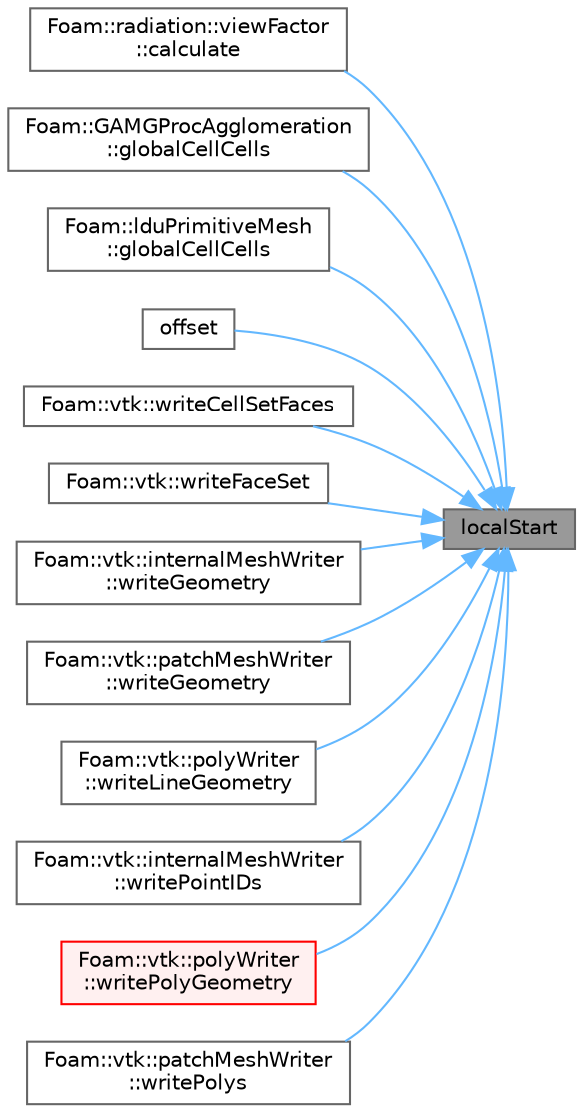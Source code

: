 digraph "localStart"
{
 // LATEX_PDF_SIZE
  bgcolor="transparent";
  edge [fontname=Helvetica,fontsize=10,labelfontname=Helvetica,labelfontsize=10];
  node [fontname=Helvetica,fontsize=10,shape=box,height=0.2,width=0.4];
  rankdir="RL";
  Node1 [id="Node000001",label="localStart",height=0.2,width=0.4,color="gray40", fillcolor="grey60", style="filled", fontcolor="black",tooltip=" "];
  Node1 -> Node2 [id="edge1_Node000001_Node000002",dir="back",color="steelblue1",style="solid",tooltip=" "];
  Node2 [id="Node000002",label="Foam::radiation::viewFactor\l::calculate",height=0.2,width=0.4,color="grey40", fillcolor="white", style="filled",URL="$classFoam_1_1radiation_1_1viewFactor.html#afe1d8348c24e6589bc7c0b3f689316a7",tooltip=" "];
  Node1 -> Node3 [id="edge2_Node000001_Node000003",dir="back",color="steelblue1",style="solid",tooltip=" "];
  Node3 [id="Node000003",label="Foam::GAMGProcAgglomeration\l::globalCellCells",height=0.2,width=0.4,color="grey40", fillcolor="white", style="filled",URL="$classFoam_1_1GAMGProcAgglomeration.html#a59b7daeb97bb6479a59cdeacff965dc5",tooltip=" "];
  Node1 -> Node4 [id="edge3_Node000001_Node000004",dir="back",color="steelblue1",style="solid",tooltip=" "];
  Node4 [id="Node000004",label="Foam::lduPrimitiveMesh\l::globalCellCells",height=0.2,width=0.4,color="grey40", fillcolor="white", style="filled",URL="$classFoam_1_1lduPrimitiveMesh.html#a2961e325df1c17c3e58594fb1a57b963",tooltip=" "];
  Node1 -> Node5 [id="edge4_Node000001_Node000005",dir="back",color="steelblue1",style="solid",tooltip=" "];
  Node5 [id="Node000005",label="offset",height=0.2,width=0.4,color="grey40", fillcolor="white", style="filled",URL="$classFoam_1_1globalIndex.html#a85d03131b32a1ede292b1e67e4b66fb0",tooltip=" "];
  Node1 -> Node6 [id="edge5_Node000001_Node000006",dir="back",color="steelblue1",style="solid",tooltip=" "];
  Node6 [id="Node000006",label="Foam::vtk::writeCellSetFaces",height=0.2,width=0.4,color="grey40", fillcolor="white", style="filled",URL="$namespaceFoam_1_1vtk.html#a9693cddd70185e4755223d2a8a834520",tooltip=" "];
  Node1 -> Node7 [id="edge6_Node000001_Node000007",dir="back",color="steelblue1",style="solid",tooltip=" "];
  Node7 [id="Node000007",label="Foam::vtk::writeFaceSet",height=0.2,width=0.4,color="grey40", fillcolor="white", style="filled",URL="$namespaceFoam_1_1vtk.html#a142c390e020c87e08707e8928becde75",tooltip=" "];
  Node1 -> Node8 [id="edge7_Node000001_Node000008",dir="back",color="steelblue1",style="solid",tooltip=" "];
  Node8 [id="Node000008",label="Foam::vtk::internalMeshWriter\l::writeGeometry",height=0.2,width=0.4,color="grey40", fillcolor="white", style="filled",URL="$classFoam_1_1vtk_1_1internalMeshWriter.html#ad0a1a19d72074b3221ae35c9c0df2baa",tooltip=" "];
  Node1 -> Node9 [id="edge8_Node000001_Node000009",dir="back",color="steelblue1",style="solid",tooltip=" "];
  Node9 [id="Node000009",label="Foam::vtk::patchMeshWriter\l::writeGeometry",height=0.2,width=0.4,color="grey40", fillcolor="white", style="filled",URL="$classFoam_1_1vtk_1_1patchMeshWriter.html#ad0a1a19d72074b3221ae35c9c0df2baa",tooltip=" "];
  Node1 -> Node10 [id="edge9_Node000001_Node000010",dir="back",color="steelblue1",style="solid",tooltip=" "];
  Node10 [id="Node000010",label="Foam::vtk::polyWriter\l::writeLineGeometry",height=0.2,width=0.4,color="grey40", fillcolor="white", style="filled",URL="$classFoam_1_1vtk_1_1polyWriter.html#a2faf8c9cbdd11668f1f9282dd7f43d52",tooltip=" "];
  Node1 -> Node11 [id="edge10_Node000001_Node000011",dir="back",color="steelblue1",style="solid",tooltip=" "];
  Node11 [id="Node000011",label="Foam::vtk::internalMeshWriter\l::writePointIDs",height=0.2,width=0.4,color="grey40", fillcolor="white", style="filled",URL="$classFoam_1_1vtk_1_1internalMeshWriter.html#a269edaa29b1972ec33abd1a80e2cdf27",tooltip=" "];
  Node1 -> Node12 [id="edge11_Node000001_Node000012",dir="back",color="steelblue1",style="solid",tooltip=" "];
  Node12 [id="Node000012",label="Foam::vtk::polyWriter\l::writePolyGeometry",height=0.2,width=0.4,color="red", fillcolor="#FFF0F0", style="filled",URL="$classFoam_1_1vtk_1_1polyWriter.html#a36ac0dda501f2d3dd9eee691b0f40b0f",tooltip=" "];
  Node1 -> Node14 [id="edge12_Node000001_Node000014",dir="back",color="steelblue1",style="solid",tooltip=" "];
  Node14 [id="Node000014",label="Foam::vtk::patchMeshWriter\l::writePolys",height=0.2,width=0.4,color="grey40", fillcolor="white", style="filled",URL="$classFoam_1_1vtk_1_1patchMeshWriter.html#a43d4d417dfabe40e1c65858be59adbb3",tooltip=" "];
}
